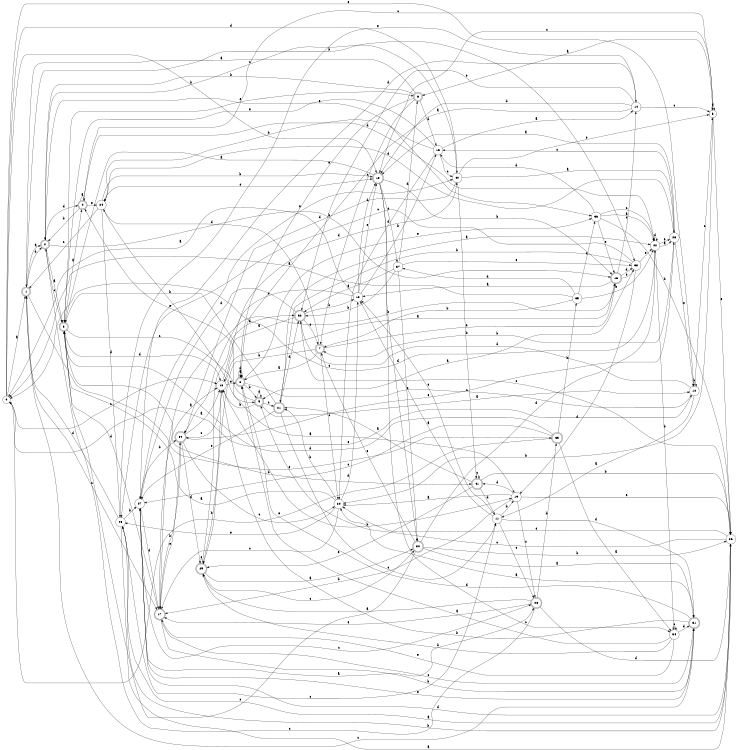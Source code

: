 digraph n34_2 {
__start0 [label="" shape="none"];

rankdir=LR;
size="8,5";

s0 [style="filled", color="black", fillcolor="white" shape="circle", label="0"];
s1 [style="rounded,filled", color="black", fillcolor="white" shape="doublecircle", label="1"];
s2 [style="rounded,filled", color="black", fillcolor="white" shape="doublecircle", label="2"];
s3 [style="rounded,filled", color="black", fillcolor="white" shape="doublecircle", label="3"];
s4 [style="rounded,filled", color="black", fillcolor="white" shape="doublecircle", label="4"];
s5 [style="filled", color="black", fillcolor="white" shape="circle", label="5"];
s6 [style="rounded,filled", color="black", fillcolor="white" shape="doublecircle", label="6"];
s7 [style="rounded,filled", color="black", fillcolor="white" shape="doublecircle", label="7"];
s8 [style="rounded,filled", color="black", fillcolor="white" shape="doublecircle", label="8"];
s9 [style="rounded,filled", color="black", fillcolor="white" shape="doublecircle", label="9"];
s10 [style="filled", color="black", fillcolor="white" shape="circle", label="10"];
s11 [style="filled", color="black", fillcolor="white" shape="circle", label="11"];
s12 [style="filled", color="black", fillcolor="white" shape="circle", label="12"];
s13 [style="filled", color="black", fillcolor="white" shape="circle", label="13"];
s14 [style="filled", color="black", fillcolor="white" shape="circle", label="14"];
s15 [style="rounded,filled", color="black", fillcolor="white" shape="doublecircle", label="15"];
s16 [style="rounded,filled", color="black", fillcolor="white" shape="doublecircle", label="16"];
s17 [style="rounded,filled", color="black", fillcolor="white" shape="doublecircle", label="17"];
s18 [style="filled", color="black", fillcolor="white" shape="circle", label="18"];
s19 [style="filled", color="black", fillcolor="white" shape="circle", label="19"];
s20 [style="filled", color="black", fillcolor="white" shape="circle", label="20"];
s21 [style="rounded,filled", color="black", fillcolor="white" shape="doublecircle", label="21"];
s22 [style="filled", color="black", fillcolor="white" shape="circle", label="22"];
s23 [style="filled", color="black", fillcolor="white" shape="circle", label="23"];
s24 [style="filled", color="black", fillcolor="white" shape="circle", label="24"];
s25 [style="filled", color="black", fillcolor="white" shape="circle", label="25"];
s26 [style="filled", color="black", fillcolor="white" shape="circle", label="26"];
s27 [style="filled", color="black", fillcolor="white" shape="circle", label="27"];
s28 [style="rounded,filled", color="black", fillcolor="white" shape="doublecircle", label="28"];
s29 [style="rounded,filled", color="black", fillcolor="white" shape="doublecircle", label="29"];
s30 [style="rounded,filled", color="black", fillcolor="white" shape="doublecircle", label="30"];
s31 [style="rounded,filled", color="black", fillcolor="white" shape="doublecircle", label="31"];
s32 [style="rounded,filled", color="black", fillcolor="white" shape="doublecircle", label="32"];
s33 [style="rounded,filled", color="black", fillcolor="white" shape="doublecircle", label="33"];
s34 [style="filled", color="black", fillcolor="white" shape="circle", label="34"];
s35 [style="filled", color="black", fillcolor="white" shape="circle", label="35"];
s36 [style="filled", color="black", fillcolor="white" shape="circle", label="36"];
s37 [style="filled", color="black", fillcolor="white" shape="circle", label="37"];
s38 [style="filled", color="black", fillcolor="white" shape="circle", label="38"];
s39 [style="rounded,filled", color="black", fillcolor="white" shape="doublecircle", label="39"];
s40 [style="filled", color="black", fillcolor="white" shape="circle", label="40"];
s41 [style="rounded,filled", color="black", fillcolor="white" shape="doublecircle", label="41"];
s0 -> s1 [label="a"];
s0 -> s15 [label="b"];
s0 -> s18 [label="c"];
s0 -> s40 [label="d"];
s0 -> s10 [label="e"];
s1 -> s2 [label="a"];
s1 -> s38 [label="b"];
s1 -> s17 [label="c"];
s1 -> s2 [label="d"];
s1 -> s33 [label="e"];
s2 -> s3 [label="a"];
s2 -> s16 [label="b"];
s2 -> s3 [label="c"];
s2 -> s4 [label="d"];
s2 -> s36 [label="e"];
s3 -> s4 [label="a"];
s3 -> s41 [label="b"];
s3 -> s9 [label="c"];
s3 -> s18 [label="d"];
s3 -> s6 [label="e"];
s4 -> s4 [label="a"];
s4 -> s2 [label="b"];
s4 -> s5 [label="c"];
s4 -> s22 [label="d"];
s4 -> s24 [label="e"];
s5 -> s6 [label="a"];
s5 -> s20 [label="b"];
s5 -> s15 [label="c"];
s5 -> s5 [label="d"];
s5 -> s26 [label="e"];
s6 -> s1 [label="a"];
s6 -> s2 [label="b"];
s6 -> s7 [label="c"];
s6 -> s13 [label="d"];
s6 -> s8 [label="e"];
s7 -> s8 [label="a"];
s7 -> s29 [label="b"];
s7 -> s20 [label="c"];
s7 -> s24 [label="d"];
s7 -> s16 [label="e"];
s8 -> s8 [label="a"];
s8 -> s9 [label="b"];
s8 -> s10 [label="c"];
s8 -> s8 [label="d"];
s8 -> s36 [label="e"];
s9 -> s10 [label="a"];
s9 -> s18 [label="b"];
s9 -> s21 [label="c"];
s9 -> s9 [label="d"];
s9 -> s4 [label="e"];
s10 -> s11 [label="a"];
s10 -> s10 [label="b"];
s10 -> s5 [label="c"];
s10 -> s32 [label="d"];
s10 -> s0 [label="e"];
s11 -> s12 [label="a"];
s11 -> s19 [label="b"];
s11 -> s28 [label="c"];
s11 -> s31 [label="d"];
s11 -> s12 [label="e"];
s12 -> s0 [label="a"];
s12 -> s13 [label="b"];
s12 -> s39 [label="c"];
s12 -> s15 [label="d"];
s12 -> s15 [label="e"];
s13 -> s14 [label="a"];
s13 -> s24 [label="b"];
s13 -> s40 [label="c"];
s13 -> s20 [label="d"];
s13 -> s3 [label="e"];
s14 -> s8 [label="a"];
s14 -> s15 [label="b"];
s14 -> s5 [label="c"];
s14 -> s27 [label="d"];
s14 -> s32 [label="e"];
s15 -> s3 [label="a"];
s15 -> s16 [label="b"];
s15 -> s34 [label="c"];
s15 -> s30 [label="d"];
s15 -> s37 [label="e"];
s16 -> s12 [label="a"];
s16 -> s17 [label="b"];
s16 -> s14 [label="c"];
s16 -> s38 [label="d"];
s16 -> s38 [label="e"];
s17 -> s18 [label="a"];
s17 -> s31 [label="b"];
s17 -> s31 [label="c"];
s17 -> s3 [label="d"];
s17 -> s39 [label="e"];
s18 -> s16 [label="a"];
s18 -> s19 [label="b"];
s18 -> s39 [label="c"];
s18 -> s40 [label="d"];
s18 -> s8 [label="e"];
s19 -> s20 [label="a"];
s19 -> s17 [label="b"];
s19 -> s28 [label="c"];
s19 -> s41 [label="d"];
s19 -> s26 [label="e"];
s20 -> s3 [label="a"];
s20 -> s21 [label="b"];
s20 -> s17 [label="c"];
s20 -> s12 [label="d"];
s20 -> s25 [label="e"];
s21 -> s22 [label="a"];
s21 -> s3 [label="b"];
s21 -> s11 [label="c"];
s21 -> s32 [label="d"];
s21 -> s27 [label="e"];
s22 -> s23 [label="a"];
s22 -> s34 [label="b"];
s22 -> s0 [label="c"];
s22 -> s22 [label="d"];
s22 -> s23 [label="e"];
s23 -> s15 [label="a"];
s23 -> s7 [label="b"];
s23 -> s13 [label="c"];
s23 -> s24 [label="d"];
s23 -> s10 [label="e"];
s24 -> s19 [label="a"];
s24 -> s15 [label="b"];
s24 -> s1 [label="c"];
s24 -> s25 [label="d"];
s24 -> s15 [label="e"];
s25 -> s26 [label="a"];
s25 -> s27 [label="b"];
s25 -> s11 [label="c"];
s25 -> s1 [label="d"];
s25 -> s14 [label="e"];
s26 -> s25 [label="a"];
s26 -> s25 [label="b"];
s26 -> s9 [label="c"];
s26 -> s27 [label="d"];
s26 -> s20 [label="e"];
s27 -> s28 [label="a"];
s27 -> s39 [label="b"];
s27 -> s28 [label="c"];
s27 -> s17 [label="d"];
s27 -> s40 [label="e"];
s28 -> s29 [label="a"];
s28 -> s33 [label="b"];
s28 -> s2 [label="c"];
s28 -> s26 [label="d"];
s28 -> s17 [label="e"];
s29 -> s30 [label="a"];
s29 -> s18 [label="b"];
s29 -> s30 [label="c"];
s29 -> s32 [label="d"];
s29 -> s29 [label="e"];
s30 -> s31 [label="a"];
s30 -> s26 [label="b"];
s30 -> s3 [label="c"];
s30 -> s22 [label="d"];
s30 -> s7 [label="e"];
s31 -> s20 [label="a"];
s31 -> s18 [label="b"];
s31 -> s1 [label="c"];
s31 -> s8 [label="d"];
s31 -> s27 [label="e"];
s32 -> s18 [label="a"];
s32 -> s12 [label="b"];
s32 -> s26 [label="c"];
s32 -> s27 [label="d"];
s32 -> s7 [label="e"];
s33 -> s34 [label="a"];
s33 -> s35 [label="b"];
s33 -> s27 [label="c"];
s33 -> s3 [label="d"];
s33 -> s0 [label="e"];
s34 -> s8 [label="a"];
s34 -> s29 [label="b"];
s34 -> s34 [label="c"];
s34 -> s31 [label="d"];
s34 -> s17 [label="e"];
s35 -> s0 [label="a"];
s35 -> s7 [label="b"];
s35 -> s36 [label="c"];
s35 -> s37 [label="d"];
s35 -> s22 [label="e"];
s36 -> s22 [label="a"];
s36 -> s26 [label="b"];
s36 -> s22 [label="c"];
s36 -> s13 [label="d"];
s36 -> s16 [label="e"];
s37 -> s32 [label="a"];
s37 -> s32 [label="b"];
s37 -> s30 [label="c"];
s37 -> s6 [label="d"];
s37 -> s38 [label="e"];
s38 -> s9 [label="a"];
s38 -> s21 [label="b"];
s38 -> s25 [label="c"];
s38 -> s19 [label="d"];
s38 -> s22 [label="e"];
s39 -> s18 [label="a"];
s39 -> s17 [label="b"];
s39 -> s20 [label="c"];
s39 -> s29 [label="d"];
s39 -> s23 [label="e"];
s40 -> s23 [label="a"];
s40 -> s41 [label="b"];
s40 -> s2 [label="c"];
s40 -> s39 [label="d"];
s40 -> s5 [label="e"];
s41 -> s21 [label="a"];
s41 -> s26 [label="b"];
s41 -> s41 [label="c"];
s41 -> s11 [label="d"];
s41 -> s29 [label="e"];

}